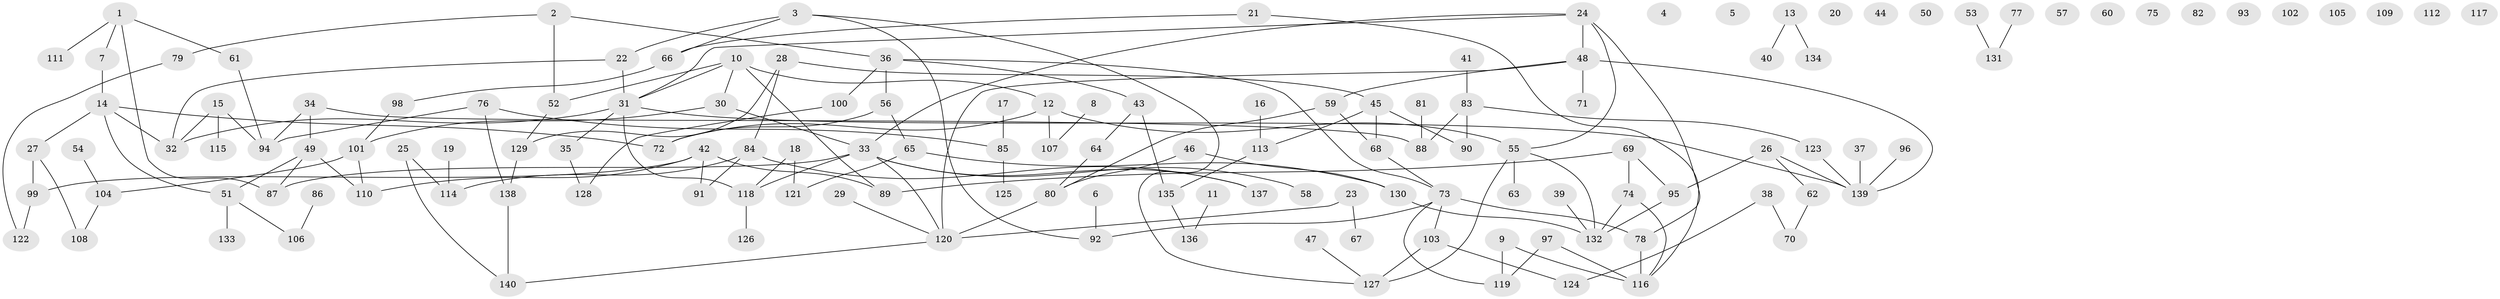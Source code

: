 // Generated by graph-tools (version 1.1) at 2025/13/03/09/25 04:13:05]
// undirected, 140 vertices, 168 edges
graph export_dot {
graph [start="1"]
  node [color=gray90,style=filled];
  1;
  2;
  3;
  4;
  5;
  6;
  7;
  8;
  9;
  10;
  11;
  12;
  13;
  14;
  15;
  16;
  17;
  18;
  19;
  20;
  21;
  22;
  23;
  24;
  25;
  26;
  27;
  28;
  29;
  30;
  31;
  32;
  33;
  34;
  35;
  36;
  37;
  38;
  39;
  40;
  41;
  42;
  43;
  44;
  45;
  46;
  47;
  48;
  49;
  50;
  51;
  52;
  53;
  54;
  55;
  56;
  57;
  58;
  59;
  60;
  61;
  62;
  63;
  64;
  65;
  66;
  67;
  68;
  69;
  70;
  71;
  72;
  73;
  74;
  75;
  76;
  77;
  78;
  79;
  80;
  81;
  82;
  83;
  84;
  85;
  86;
  87;
  88;
  89;
  90;
  91;
  92;
  93;
  94;
  95;
  96;
  97;
  98;
  99;
  100;
  101;
  102;
  103;
  104;
  105;
  106;
  107;
  108;
  109;
  110;
  111;
  112;
  113;
  114;
  115;
  116;
  117;
  118;
  119;
  120;
  121;
  122;
  123;
  124;
  125;
  126;
  127;
  128;
  129;
  130;
  131;
  132;
  133;
  134;
  135;
  136;
  137;
  138;
  139;
  140;
  1 -- 7;
  1 -- 61;
  1 -- 87;
  1 -- 111;
  2 -- 36;
  2 -- 52;
  2 -- 79;
  3 -- 22;
  3 -- 66;
  3 -- 92;
  3 -- 127;
  6 -- 92;
  7 -- 14;
  8 -- 107;
  9 -- 116;
  9 -- 119;
  10 -- 12;
  10 -- 30;
  10 -- 31;
  10 -- 52;
  10 -- 89;
  11 -- 136;
  12 -- 55;
  12 -- 72;
  12 -- 107;
  13 -- 40;
  13 -- 134;
  14 -- 27;
  14 -- 32;
  14 -- 51;
  14 -- 72;
  15 -- 32;
  15 -- 94;
  15 -- 115;
  16 -- 113;
  17 -- 85;
  18 -- 118;
  18 -- 121;
  19 -- 114;
  21 -- 66;
  21 -- 116;
  22 -- 31;
  22 -- 32;
  23 -- 67;
  23 -- 120;
  24 -- 31;
  24 -- 33;
  24 -- 48;
  24 -- 55;
  24 -- 78;
  25 -- 114;
  25 -- 140;
  26 -- 62;
  26 -- 95;
  26 -- 139;
  27 -- 99;
  27 -- 108;
  28 -- 45;
  28 -- 84;
  28 -- 129;
  29 -- 120;
  30 -- 33;
  30 -- 101;
  31 -- 32;
  31 -- 35;
  31 -- 118;
  31 -- 139;
  33 -- 58;
  33 -- 87;
  33 -- 118;
  33 -- 120;
  33 -- 137;
  34 -- 49;
  34 -- 88;
  34 -- 94;
  35 -- 128;
  36 -- 43;
  36 -- 56;
  36 -- 73;
  36 -- 100;
  37 -- 139;
  38 -- 70;
  38 -- 124;
  39 -- 132;
  41 -- 83;
  42 -- 89;
  42 -- 91;
  42 -- 99;
  42 -- 110;
  43 -- 64;
  43 -- 135;
  45 -- 68;
  45 -- 90;
  45 -- 113;
  46 -- 80;
  46 -- 130;
  47 -- 127;
  48 -- 59;
  48 -- 71;
  48 -- 120;
  48 -- 139;
  49 -- 51;
  49 -- 87;
  49 -- 110;
  51 -- 106;
  51 -- 133;
  52 -- 129;
  53 -- 131;
  54 -- 104;
  55 -- 63;
  55 -- 127;
  55 -- 132;
  56 -- 65;
  56 -- 72;
  59 -- 68;
  59 -- 80;
  61 -- 94;
  62 -- 70;
  64 -- 80;
  65 -- 121;
  65 -- 130;
  66 -- 98;
  68 -- 73;
  69 -- 74;
  69 -- 89;
  69 -- 95;
  73 -- 78;
  73 -- 92;
  73 -- 103;
  73 -- 119;
  74 -- 116;
  74 -- 132;
  76 -- 85;
  76 -- 94;
  76 -- 138;
  77 -- 131;
  78 -- 116;
  79 -- 122;
  80 -- 120;
  81 -- 88;
  83 -- 88;
  83 -- 90;
  83 -- 123;
  84 -- 91;
  84 -- 114;
  84 -- 137;
  85 -- 125;
  86 -- 106;
  95 -- 132;
  96 -- 139;
  97 -- 116;
  97 -- 119;
  98 -- 101;
  99 -- 122;
  100 -- 128;
  101 -- 104;
  101 -- 110;
  103 -- 124;
  103 -- 127;
  104 -- 108;
  113 -- 135;
  118 -- 126;
  120 -- 140;
  123 -- 139;
  129 -- 138;
  130 -- 132;
  135 -- 136;
  138 -- 140;
}
